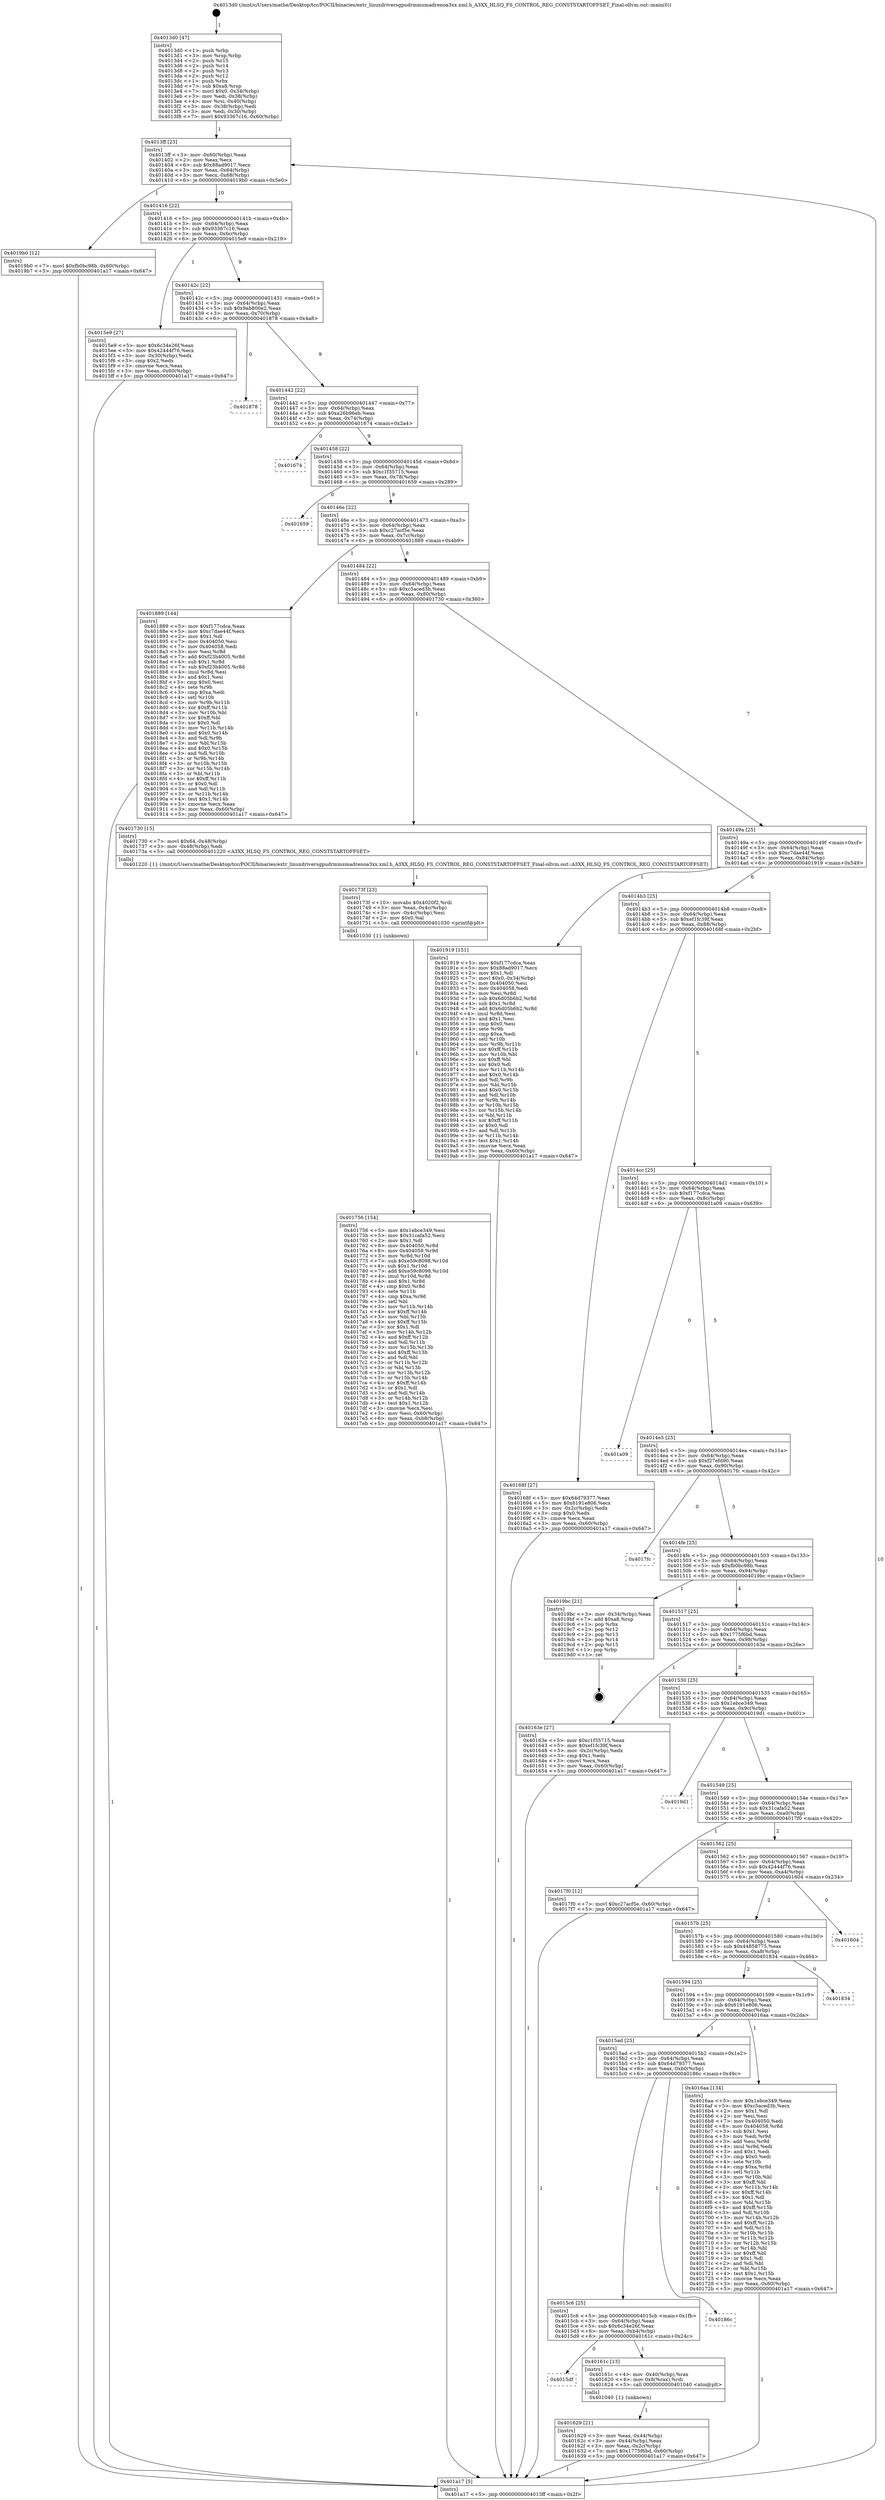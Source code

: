digraph "0x4013d0" {
  label = "0x4013d0 (/mnt/c/Users/mathe/Desktop/tcc/POCII/binaries/extr_linuxdriversgpudrmmsmadrenoa3xx.xml.h_A3XX_HLSQ_FS_CONTROL_REG_CONSTSTARTOFFSET_Final-ollvm.out::main(0))"
  labelloc = "t"
  node[shape=record]

  Entry [label="",width=0.3,height=0.3,shape=circle,fillcolor=black,style=filled]
  "0x4013ff" [label="{
     0x4013ff [23]\l
     | [instrs]\l
     &nbsp;&nbsp;0x4013ff \<+3\>: mov -0x60(%rbp),%eax\l
     &nbsp;&nbsp;0x401402 \<+2\>: mov %eax,%ecx\l
     &nbsp;&nbsp;0x401404 \<+6\>: sub $0x88ad9017,%ecx\l
     &nbsp;&nbsp;0x40140a \<+3\>: mov %eax,-0x64(%rbp)\l
     &nbsp;&nbsp;0x40140d \<+3\>: mov %ecx,-0x68(%rbp)\l
     &nbsp;&nbsp;0x401410 \<+6\>: je 00000000004019b0 \<main+0x5e0\>\l
  }"]
  "0x4019b0" [label="{
     0x4019b0 [12]\l
     | [instrs]\l
     &nbsp;&nbsp;0x4019b0 \<+7\>: movl $0xfb0bc98b,-0x60(%rbp)\l
     &nbsp;&nbsp;0x4019b7 \<+5\>: jmp 0000000000401a17 \<main+0x647\>\l
  }"]
  "0x401416" [label="{
     0x401416 [22]\l
     | [instrs]\l
     &nbsp;&nbsp;0x401416 \<+5\>: jmp 000000000040141b \<main+0x4b\>\l
     &nbsp;&nbsp;0x40141b \<+3\>: mov -0x64(%rbp),%eax\l
     &nbsp;&nbsp;0x40141e \<+5\>: sub $0x93367c16,%eax\l
     &nbsp;&nbsp;0x401423 \<+3\>: mov %eax,-0x6c(%rbp)\l
     &nbsp;&nbsp;0x401426 \<+6\>: je 00000000004015e9 \<main+0x219\>\l
  }"]
  Exit [label="",width=0.3,height=0.3,shape=circle,fillcolor=black,style=filled,peripheries=2]
  "0x4015e9" [label="{
     0x4015e9 [27]\l
     | [instrs]\l
     &nbsp;&nbsp;0x4015e9 \<+5\>: mov $0x6c34e26f,%eax\l
     &nbsp;&nbsp;0x4015ee \<+5\>: mov $0x42444f76,%ecx\l
     &nbsp;&nbsp;0x4015f3 \<+3\>: mov -0x30(%rbp),%edx\l
     &nbsp;&nbsp;0x4015f6 \<+3\>: cmp $0x2,%edx\l
     &nbsp;&nbsp;0x4015f9 \<+3\>: cmovne %ecx,%eax\l
     &nbsp;&nbsp;0x4015fc \<+3\>: mov %eax,-0x60(%rbp)\l
     &nbsp;&nbsp;0x4015ff \<+5\>: jmp 0000000000401a17 \<main+0x647\>\l
  }"]
  "0x40142c" [label="{
     0x40142c [22]\l
     | [instrs]\l
     &nbsp;&nbsp;0x40142c \<+5\>: jmp 0000000000401431 \<main+0x61\>\l
     &nbsp;&nbsp;0x401431 \<+3\>: mov -0x64(%rbp),%eax\l
     &nbsp;&nbsp;0x401434 \<+5\>: sub $0x9ab800e2,%eax\l
     &nbsp;&nbsp;0x401439 \<+3\>: mov %eax,-0x70(%rbp)\l
     &nbsp;&nbsp;0x40143c \<+6\>: je 0000000000401878 \<main+0x4a8\>\l
  }"]
  "0x401a17" [label="{
     0x401a17 [5]\l
     | [instrs]\l
     &nbsp;&nbsp;0x401a17 \<+5\>: jmp 00000000004013ff \<main+0x2f\>\l
  }"]
  "0x4013d0" [label="{
     0x4013d0 [47]\l
     | [instrs]\l
     &nbsp;&nbsp;0x4013d0 \<+1\>: push %rbp\l
     &nbsp;&nbsp;0x4013d1 \<+3\>: mov %rsp,%rbp\l
     &nbsp;&nbsp;0x4013d4 \<+2\>: push %r15\l
     &nbsp;&nbsp;0x4013d6 \<+2\>: push %r14\l
     &nbsp;&nbsp;0x4013d8 \<+2\>: push %r13\l
     &nbsp;&nbsp;0x4013da \<+2\>: push %r12\l
     &nbsp;&nbsp;0x4013dc \<+1\>: push %rbx\l
     &nbsp;&nbsp;0x4013dd \<+7\>: sub $0xa8,%rsp\l
     &nbsp;&nbsp;0x4013e4 \<+7\>: movl $0x0,-0x34(%rbp)\l
     &nbsp;&nbsp;0x4013eb \<+3\>: mov %edi,-0x38(%rbp)\l
     &nbsp;&nbsp;0x4013ee \<+4\>: mov %rsi,-0x40(%rbp)\l
     &nbsp;&nbsp;0x4013f2 \<+3\>: mov -0x38(%rbp),%edi\l
     &nbsp;&nbsp;0x4013f5 \<+3\>: mov %edi,-0x30(%rbp)\l
     &nbsp;&nbsp;0x4013f8 \<+7\>: movl $0x93367c16,-0x60(%rbp)\l
  }"]
  "0x401756" [label="{
     0x401756 [154]\l
     | [instrs]\l
     &nbsp;&nbsp;0x401756 \<+5\>: mov $0x1ebce349,%esi\l
     &nbsp;&nbsp;0x40175b \<+5\>: mov $0x31cafa52,%ecx\l
     &nbsp;&nbsp;0x401760 \<+2\>: mov $0x1,%dl\l
     &nbsp;&nbsp;0x401762 \<+8\>: mov 0x404050,%r8d\l
     &nbsp;&nbsp;0x40176a \<+8\>: mov 0x404058,%r9d\l
     &nbsp;&nbsp;0x401772 \<+3\>: mov %r8d,%r10d\l
     &nbsp;&nbsp;0x401775 \<+7\>: sub $0xe59c8098,%r10d\l
     &nbsp;&nbsp;0x40177c \<+4\>: sub $0x1,%r10d\l
     &nbsp;&nbsp;0x401780 \<+7\>: add $0xe59c8098,%r10d\l
     &nbsp;&nbsp;0x401787 \<+4\>: imul %r10d,%r8d\l
     &nbsp;&nbsp;0x40178b \<+4\>: and $0x1,%r8d\l
     &nbsp;&nbsp;0x40178f \<+4\>: cmp $0x0,%r8d\l
     &nbsp;&nbsp;0x401793 \<+4\>: sete %r11b\l
     &nbsp;&nbsp;0x401797 \<+4\>: cmp $0xa,%r9d\l
     &nbsp;&nbsp;0x40179b \<+3\>: setl %bl\l
     &nbsp;&nbsp;0x40179e \<+3\>: mov %r11b,%r14b\l
     &nbsp;&nbsp;0x4017a1 \<+4\>: xor $0xff,%r14b\l
     &nbsp;&nbsp;0x4017a5 \<+3\>: mov %bl,%r15b\l
     &nbsp;&nbsp;0x4017a8 \<+4\>: xor $0xff,%r15b\l
     &nbsp;&nbsp;0x4017ac \<+3\>: xor $0x1,%dl\l
     &nbsp;&nbsp;0x4017af \<+3\>: mov %r14b,%r12b\l
     &nbsp;&nbsp;0x4017b2 \<+4\>: and $0xff,%r12b\l
     &nbsp;&nbsp;0x4017b6 \<+3\>: and %dl,%r11b\l
     &nbsp;&nbsp;0x4017b9 \<+3\>: mov %r15b,%r13b\l
     &nbsp;&nbsp;0x4017bc \<+4\>: and $0xff,%r13b\l
     &nbsp;&nbsp;0x4017c0 \<+2\>: and %dl,%bl\l
     &nbsp;&nbsp;0x4017c2 \<+3\>: or %r11b,%r12b\l
     &nbsp;&nbsp;0x4017c5 \<+3\>: or %bl,%r13b\l
     &nbsp;&nbsp;0x4017c8 \<+3\>: xor %r13b,%r12b\l
     &nbsp;&nbsp;0x4017cb \<+3\>: or %r15b,%r14b\l
     &nbsp;&nbsp;0x4017ce \<+4\>: xor $0xff,%r14b\l
     &nbsp;&nbsp;0x4017d2 \<+3\>: or $0x1,%dl\l
     &nbsp;&nbsp;0x4017d5 \<+3\>: and %dl,%r14b\l
     &nbsp;&nbsp;0x4017d8 \<+3\>: or %r14b,%r12b\l
     &nbsp;&nbsp;0x4017db \<+4\>: test $0x1,%r12b\l
     &nbsp;&nbsp;0x4017df \<+3\>: cmovne %ecx,%esi\l
     &nbsp;&nbsp;0x4017e2 \<+3\>: mov %esi,-0x60(%rbp)\l
     &nbsp;&nbsp;0x4017e5 \<+6\>: mov %eax,-0xb8(%rbp)\l
     &nbsp;&nbsp;0x4017eb \<+5\>: jmp 0000000000401a17 \<main+0x647\>\l
  }"]
  "0x401878" [label="{
     0x401878\l
  }", style=dashed]
  "0x401442" [label="{
     0x401442 [22]\l
     | [instrs]\l
     &nbsp;&nbsp;0x401442 \<+5\>: jmp 0000000000401447 \<main+0x77\>\l
     &nbsp;&nbsp;0x401447 \<+3\>: mov -0x64(%rbp),%eax\l
     &nbsp;&nbsp;0x40144a \<+5\>: sub $0xa26b96eb,%eax\l
     &nbsp;&nbsp;0x40144f \<+3\>: mov %eax,-0x74(%rbp)\l
     &nbsp;&nbsp;0x401452 \<+6\>: je 0000000000401674 \<main+0x2a4\>\l
  }"]
  "0x40173f" [label="{
     0x40173f [23]\l
     | [instrs]\l
     &nbsp;&nbsp;0x40173f \<+10\>: movabs $0x4020f2,%rdi\l
     &nbsp;&nbsp;0x401749 \<+3\>: mov %eax,-0x4c(%rbp)\l
     &nbsp;&nbsp;0x40174c \<+3\>: mov -0x4c(%rbp),%esi\l
     &nbsp;&nbsp;0x40174f \<+2\>: mov $0x0,%al\l
     &nbsp;&nbsp;0x401751 \<+5\>: call 0000000000401030 \<printf@plt\>\l
     | [calls]\l
     &nbsp;&nbsp;0x401030 \{1\} (unknown)\l
  }"]
  "0x401674" [label="{
     0x401674\l
  }", style=dashed]
  "0x401458" [label="{
     0x401458 [22]\l
     | [instrs]\l
     &nbsp;&nbsp;0x401458 \<+5\>: jmp 000000000040145d \<main+0x8d\>\l
     &nbsp;&nbsp;0x40145d \<+3\>: mov -0x64(%rbp),%eax\l
     &nbsp;&nbsp;0x401460 \<+5\>: sub $0xc1f35715,%eax\l
     &nbsp;&nbsp;0x401465 \<+3\>: mov %eax,-0x78(%rbp)\l
     &nbsp;&nbsp;0x401468 \<+6\>: je 0000000000401659 \<main+0x289\>\l
  }"]
  "0x401629" [label="{
     0x401629 [21]\l
     | [instrs]\l
     &nbsp;&nbsp;0x401629 \<+3\>: mov %eax,-0x44(%rbp)\l
     &nbsp;&nbsp;0x40162c \<+3\>: mov -0x44(%rbp),%eax\l
     &nbsp;&nbsp;0x40162f \<+3\>: mov %eax,-0x2c(%rbp)\l
     &nbsp;&nbsp;0x401632 \<+7\>: movl $0x1775f6bd,-0x60(%rbp)\l
     &nbsp;&nbsp;0x401639 \<+5\>: jmp 0000000000401a17 \<main+0x647\>\l
  }"]
  "0x401659" [label="{
     0x401659\l
  }", style=dashed]
  "0x40146e" [label="{
     0x40146e [22]\l
     | [instrs]\l
     &nbsp;&nbsp;0x40146e \<+5\>: jmp 0000000000401473 \<main+0xa3\>\l
     &nbsp;&nbsp;0x401473 \<+3\>: mov -0x64(%rbp),%eax\l
     &nbsp;&nbsp;0x401476 \<+5\>: sub $0xc27acf5e,%eax\l
     &nbsp;&nbsp;0x40147b \<+3\>: mov %eax,-0x7c(%rbp)\l
     &nbsp;&nbsp;0x40147e \<+6\>: je 0000000000401889 \<main+0x4b9\>\l
  }"]
  "0x4015df" [label="{
     0x4015df\l
  }", style=dashed]
  "0x401889" [label="{
     0x401889 [144]\l
     | [instrs]\l
     &nbsp;&nbsp;0x401889 \<+5\>: mov $0xf177cdca,%eax\l
     &nbsp;&nbsp;0x40188e \<+5\>: mov $0xc7dae44f,%ecx\l
     &nbsp;&nbsp;0x401893 \<+2\>: mov $0x1,%dl\l
     &nbsp;&nbsp;0x401895 \<+7\>: mov 0x404050,%esi\l
     &nbsp;&nbsp;0x40189c \<+7\>: mov 0x404058,%edi\l
     &nbsp;&nbsp;0x4018a3 \<+3\>: mov %esi,%r8d\l
     &nbsp;&nbsp;0x4018a6 \<+7\>: add $0xf23b4005,%r8d\l
     &nbsp;&nbsp;0x4018ad \<+4\>: sub $0x1,%r8d\l
     &nbsp;&nbsp;0x4018b1 \<+7\>: sub $0xf23b4005,%r8d\l
     &nbsp;&nbsp;0x4018b8 \<+4\>: imul %r8d,%esi\l
     &nbsp;&nbsp;0x4018bc \<+3\>: and $0x1,%esi\l
     &nbsp;&nbsp;0x4018bf \<+3\>: cmp $0x0,%esi\l
     &nbsp;&nbsp;0x4018c2 \<+4\>: sete %r9b\l
     &nbsp;&nbsp;0x4018c6 \<+3\>: cmp $0xa,%edi\l
     &nbsp;&nbsp;0x4018c9 \<+4\>: setl %r10b\l
     &nbsp;&nbsp;0x4018cd \<+3\>: mov %r9b,%r11b\l
     &nbsp;&nbsp;0x4018d0 \<+4\>: xor $0xff,%r11b\l
     &nbsp;&nbsp;0x4018d4 \<+3\>: mov %r10b,%bl\l
     &nbsp;&nbsp;0x4018d7 \<+3\>: xor $0xff,%bl\l
     &nbsp;&nbsp;0x4018da \<+3\>: xor $0x0,%dl\l
     &nbsp;&nbsp;0x4018dd \<+3\>: mov %r11b,%r14b\l
     &nbsp;&nbsp;0x4018e0 \<+4\>: and $0x0,%r14b\l
     &nbsp;&nbsp;0x4018e4 \<+3\>: and %dl,%r9b\l
     &nbsp;&nbsp;0x4018e7 \<+3\>: mov %bl,%r15b\l
     &nbsp;&nbsp;0x4018ea \<+4\>: and $0x0,%r15b\l
     &nbsp;&nbsp;0x4018ee \<+3\>: and %dl,%r10b\l
     &nbsp;&nbsp;0x4018f1 \<+3\>: or %r9b,%r14b\l
     &nbsp;&nbsp;0x4018f4 \<+3\>: or %r10b,%r15b\l
     &nbsp;&nbsp;0x4018f7 \<+3\>: xor %r15b,%r14b\l
     &nbsp;&nbsp;0x4018fa \<+3\>: or %bl,%r11b\l
     &nbsp;&nbsp;0x4018fd \<+4\>: xor $0xff,%r11b\l
     &nbsp;&nbsp;0x401901 \<+3\>: or $0x0,%dl\l
     &nbsp;&nbsp;0x401904 \<+3\>: and %dl,%r11b\l
     &nbsp;&nbsp;0x401907 \<+3\>: or %r11b,%r14b\l
     &nbsp;&nbsp;0x40190a \<+4\>: test $0x1,%r14b\l
     &nbsp;&nbsp;0x40190e \<+3\>: cmovne %ecx,%eax\l
     &nbsp;&nbsp;0x401911 \<+3\>: mov %eax,-0x60(%rbp)\l
     &nbsp;&nbsp;0x401914 \<+5\>: jmp 0000000000401a17 \<main+0x647\>\l
  }"]
  "0x401484" [label="{
     0x401484 [22]\l
     | [instrs]\l
     &nbsp;&nbsp;0x401484 \<+5\>: jmp 0000000000401489 \<main+0xb9\>\l
     &nbsp;&nbsp;0x401489 \<+3\>: mov -0x64(%rbp),%eax\l
     &nbsp;&nbsp;0x40148c \<+5\>: sub $0xc5aced3b,%eax\l
     &nbsp;&nbsp;0x401491 \<+3\>: mov %eax,-0x80(%rbp)\l
     &nbsp;&nbsp;0x401494 \<+6\>: je 0000000000401730 \<main+0x360\>\l
  }"]
  "0x40161c" [label="{
     0x40161c [13]\l
     | [instrs]\l
     &nbsp;&nbsp;0x40161c \<+4\>: mov -0x40(%rbp),%rax\l
     &nbsp;&nbsp;0x401620 \<+4\>: mov 0x8(%rax),%rdi\l
     &nbsp;&nbsp;0x401624 \<+5\>: call 0000000000401040 \<atoi@plt\>\l
     | [calls]\l
     &nbsp;&nbsp;0x401040 \{1\} (unknown)\l
  }"]
  "0x401730" [label="{
     0x401730 [15]\l
     | [instrs]\l
     &nbsp;&nbsp;0x401730 \<+7\>: movl $0x64,-0x48(%rbp)\l
     &nbsp;&nbsp;0x401737 \<+3\>: mov -0x48(%rbp),%edi\l
     &nbsp;&nbsp;0x40173a \<+5\>: call 0000000000401220 \<A3XX_HLSQ_FS_CONTROL_REG_CONSTSTARTOFFSET\>\l
     | [calls]\l
     &nbsp;&nbsp;0x401220 \{1\} (/mnt/c/Users/mathe/Desktop/tcc/POCII/binaries/extr_linuxdriversgpudrmmsmadrenoa3xx.xml.h_A3XX_HLSQ_FS_CONTROL_REG_CONSTSTARTOFFSET_Final-ollvm.out::A3XX_HLSQ_FS_CONTROL_REG_CONSTSTARTOFFSET)\l
  }"]
  "0x40149a" [label="{
     0x40149a [25]\l
     | [instrs]\l
     &nbsp;&nbsp;0x40149a \<+5\>: jmp 000000000040149f \<main+0xcf\>\l
     &nbsp;&nbsp;0x40149f \<+3\>: mov -0x64(%rbp),%eax\l
     &nbsp;&nbsp;0x4014a2 \<+5\>: sub $0xc7dae44f,%eax\l
     &nbsp;&nbsp;0x4014a7 \<+6\>: mov %eax,-0x84(%rbp)\l
     &nbsp;&nbsp;0x4014ad \<+6\>: je 0000000000401919 \<main+0x549\>\l
  }"]
  "0x4015c6" [label="{
     0x4015c6 [25]\l
     | [instrs]\l
     &nbsp;&nbsp;0x4015c6 \<+5\>: jmp 00000000004015cb \<main+0x1fb\>\l
     &nbsp;&nbsp;0x4015cb \<+3\>: mov -0x64(%rbp),%eax\l
     &nbsp;&nbsp;0x4015ce \<+5\>: sub $0x6c34e26f,%eax\l
     &nbsp;&nbsp;0x4015d3 \<+6\>: mov %eax,-0xb4(%rbp)\l
     &nbsp;&nbsp;0x4015d9 \<+6\>: je 000000000040161c \<main+0x24c\>\l
  }"]
  "0x401919" [label="{
     0x401919 [151]\l
     | [instrs]\l
     &nbsp;&nbsp;0x401919 \<+5\>: mov $0xf177cdca,%eax\l
     &nbsp;&nbsp;0x40191e \<+5\>: mov $0x88ad9017,%ecx\l
     &nbsp;&nbsp;0x401923 \<+2\>: mov $0x1,%dl\l
     &nbsp;&nbsp;0x401925 \<+7\>: movl $0x0,-0x34(%rbp)\l
     &nbsp;&nbsp;0x40192c \<+7\>: mov 0x404050,%esi\l
     &nbsp;&nbsp;0x401933 \<+7\>: mov 0x404058,%edi\l
     &nbsp;&nbsp;0x40193a \<+3\>: mov %esi,%r8d\l
     &nbsp;&nbsp;0x40193d \<+7\>: sub $0x6d05b6b2,%r8d\l
     &nbsp;&nbsp;0x401944 \<+4\>: sub $0x1,%r8d\l
     &nbsp;&nbsp;0x401948 \<+7\>: add $0x6d05b6b2,%r8d\l
     &nbsp;&nbsp;0x40194f \<+4\>: imul %r8d,%esi\l
     &nbsp;&nbsp;0x401953 \<+3\>: and $0x1,%esi\l
     &nbsp;&nbsp;0x401956 \<+3\>: cmp $0x0,%esi\l
     &nbsp;&nbsp;0x401959 \<+4\>: sete %r9b\l
     &nbsp;&nbsp;0x40195d \<+3\>: cmp $0xa,%edi\l
     &nbsp;&nbsp;0x401960 \<+4\>: setl %r10b\l
     &nbsp;&nbsp;0x401964 \<+3\>: mov %r9b,%r11b\l
     &nbsp;&nbsp;0x401967 \<+4\>: xor $0xff,%r11b\l
     &nbsp;&nbsp;0x40196b \<+3\>: mov %r10b,%bl\l
     &nbsp;&nbsp;0x40196e \<+3\>: xor $0xff,%bl\l
     &nbsp;&nbsp;0x401971 \<+3\>: xor $0x0,%dl\l
     &nbsp;&nbsp;0x401974 \<+3\>: mov %r11b,%r14b\l
     &nbsp;&nbsp;0x401977 \<+4\>: and $0x0,%r14b\l
     &nbsp;&nbsp;0x40197b \<+3\>: and %dl,%r9b\l
     &nbsp;&nbsp;0x40197e \<+3\>: mov %bl,%r15b\l
     &nbsp;&nbsp;0x401981 \<+4\>: and $0x0,%r15b\l
     &nbsp;&nbsp;0x401985 \<+3\>: and %dl,%r10b\l
     &nbsp;&nbsp;0x401988 \<+3\>: or %r9b,%r14b\l
     &nbsp;&nbsp;0x40198b \<+3\>: or %r10b,%r15b\l
     &nbsp;&nbsp;0x40198e \<+3\>: xor %r15b,%r14b\l
     &nbsp;&nbsp;0x401991 \<+3\>: or %bl,%r11b\l
     &nbsp;&nbsp;0x401994 \<+4\>: xor $0xff,%r11b\l
     &nbsp;&nbsp;0x401998 \<+3\>: or $0x0,%dl\l
     &nbsp;&nbsp;0x40199b \<+3\>: and %dl,%r11b\l
     &nbsp;&nbsp;0x40199e \<+3\>: or %r11b,%r14b\l
     &nbsp;&nbsp;0x4019a1 \<+4\>: test $0x1,%r14b\l
     &nbsp;&nbsp;0x4019a5 \<+3\>: cmovne %ecx,%eax\l
     &nbsp;&nbsp;0x4019a8 \<+3\>: mov %eax,-0x60(%rbp)\l
     &nbsp;&nbsp;0x4019ab \<+5\>: jmp 0000000000401a17 \<main+0x647\>\l
  }"]
  "0x4014b3" [label="{
     0x4014b3 [25]\l
     | [instrs]\l
     &nbsp;&nbsp;0x4014b3 \<+5\>: jmp 00000000004014b8 \<main+0xe8\>\l
     &nbsp;&nbsp;0x4014b8 \<+3\>: mov -0x64(%rbp),%eax\l
     &nbsp;&nbsp;0x4014bb \<+5\>: sub $0xef1fc39f,%eax\l
     &nbsp;&nbsp;0x4014c0 \<+6\>: mov %eax,-0x88(%rbp)\l
     &nbsp;&nbsp;0x4014c6 \<+6\>: je 000000000040168f \<main+0x2bf\>\l
  }"]
  "0x40186c" [label="{
     0x40186c\l
  }", style=dashed]
  "0x40168f" [label="{
     0x40168f [27]\l
     | [instrs]\l
     &nbsp;&nbsp;0x40168f \<+5\>: mov $0x64d79377,%eax\l
     &nbsp;&nbsp;0x401694 \<+5\>: mov $0x6191e806,%ecx\l
     &nbsp;&nbsp;0x401699 \<+3\>: mov -0x2c(%rbp),%edx\l
     &nbsp;&nbsp;0x40169c \<+3\>: cmp $0x0,%edx\l
     &nbsp;&nbsp;0x40169f \<+3\>: cmove %ecx,%eax\l
     &nbsp;&nbsp;0x4016a2 \<+3\>: mov %eax,-0x60(%rbp)\l
     &nbsp;&nbsp;0x4016a5 \<+5\>: jmp 0000000000401a17 \<main+0x647\>\l
  }"]
  "0x4014cc" [label="{
     0x4014cc [25]\l
     | [instrs]\l
     &nbsp;&nbsp;0x4014cc \<+5\>: jmp 00000000004014d1 \<main+0x101\>\l
     &nbsp;&nbsp;0x4014d1 \<+3\>: mov -0x64(%rbp),%eax\l
     &nbsp;&nbsp;0x4014d4 \<+5\>: sub $0xf177cdca,%eax\l
     &nbsp;&nbsp;0x4014d9 \<+6\>: mov %eax,-0x8c(%rbp)\l
     &nbsp;&nbsp;0x4014df \<+6\>: je 0000000000401a09 \<main+0x639\>\l
  }"]
  "0x4015ad" [label="{
     0x4015ad [25]\l
     | [instrs]\l
     &nbsp;&nbsp;0x4015ad \<+5\>: jmp 00000000004015b2 \<main+0x1e2\>\l
     &nbsp;&nbsp;0x4015b2 \<+3\>: mov -0x64(%rbp),%eax\l
     &nbsp;&nbsp;0x4015b5 \<+5\>: sub $0x64d79377,%eax\l
     &nbsp;&nbsp;0x4015ba \<+6\>: mov %eax,-0xb0(%rbp)\l
     &nbsp;&nbsp;0x4015c0 \<+6\>: je 000000000040186c \<main+0x49c\>\l
  }"]
  "0x401a09" [label="{
     0x401a09\l
  }", style=dashed]
  "0x4014e5" [label="{
     0x4014e5 [25]\l
     | [instrs]\l
     &nbsp;&nbsp;0x4014e5 \<+5\>: jmp 00000000004014ea \<main+0x11a\>\l
     &nbsp;&nbsp;0x4014ea \<+3\>: mov -0x64(%rbp),%eax\l
     &nbsp;&nbsp;0x4014ed \<+5\>: sub $0xf27efd90,%eax\l
     &nbsp;&nbsp;0x4014f2 \<+6\>: mov %eax,-0x90(%rbp)\l
     &nbsp;&nbsp;0x4014f8 \<+6\>: je 00000000004017fc \<main+0x42c\>\l
  }"]
  "0x4016aa" [label="{
     0x4016aa [134]\l
     | [instrs]\l
     &nbsp;&nbsp;0x4016aa \<+5\>: mov $0x1ebce349,%eax\l
     &nbsp;&nbsp;0x4016af \<+5\>: mov $0xc5aced3b,%ecx\l
     &nbsp;&nbsp;0x4016b4 \<+2\>: mov $0x1,%dl\l
     &nbsp;&nbsp;0x4016b6 \<+2\>: xor %esi,%esi\l
     &nbsp;&nbsp;0x4016b8 \<+7\>: mov 0x404050,%edi\l
     &nbsp;&nbsp;0x4016bf \<+8\>: mov 0x404058,%r8d\l
     &nbsp;&nbsp;0x4016c7 \<+3\>: sub $0x1,%esi\l
     &nbsp;&nbsp;0x4016ca \<+3\>: mov %edi,%r9d\l
     &nbsp;&nbsp;0x4016cd \<+3\>: add %esi,%r9d\l
     &nbsp;&nbsp;0x4016d0 \<+4\>: imul %r9d,%edi\l
     &nbsp;&nbsp;0x4016d4 \<+3\>: and $0x1,%edi\l
     &nbsp;&nbsp;0x4016d7 \<+3\>: cmp $0x0,%edi\l
     &nbsp;&nbsp;0x4016da \<+4\>: sete %r10b\l
     &nbsp;&nbsp;0x4016de \<+4\>: cmp $0xa,%r8d\l
     &nbsp;&nbsp;0x4016e2 \<+4\>: setl %r11b\l
     &nbsp;&nbsp;0x4016e6 \<+3\>: mov %r10b,%bl\l
     &nbsp;&nbsp;0x4016e9 \<+3\>: xor $0xff,%bl\l
     &nbsp;&nbsp;0x4016ec \<+3\>: mov %r11b,%r14b\l
     &nbsp;&nbsp;0x4016ef \<+4\>: xor $0xff,%r14b\l
     &nbsp;&nbsp;0x4016f3 \<+3\>: xor $0x1,%dl\l
     &nbsp;&nbsp;0x4016f6 \<+3\>: mov %bl,%r15b\l
     &nbsp;&nbsp;0x4016f9 \<+4\>: and $0xff,%r15b\l
     &nbsp;&nbsp;0x4016fd \<+3\>: and %dl,%r10b\l
     &nbsp;&nbsp;0x401700 \<+3\>: mov %r14b,%r12b\l
     &nbsp;&nbsp;0x401703 \<+4\>: and $0xff,%r12b\l
     &nbsp;&nbsp;0x401707 \<+3\>: and %dl,%r11b\l
     &nbsp;&nbsp;0x40170a \<+3\>: or %r10b,%r15b\l
     &nbsp;&nbsp;0x40170d \<+3\>: or %r11b,%r12b\l
     &nbsp;&nbsp;0x401710 \<+3\>: xor %r12b,%r15b\l
     &nbsp;&nbsp;0x401713 \<+3\>: or %r14b,%bl\l
     &nbsp;&nbsp;0x401716 \<+3\>: xor $0xff,%bl\l
     &nbsp;&nbsp;0x401719 \<+3\>: or $0x1,%dl\l
     &nbsp;&nbsp;0x40171c \<+2\>: and %dl,%bl\l
     &nbsp;&nbsp;0x40171e \<+3\>: or %bl,%r15b\l
     &nbsp;&nbsp;0x401721 \<+4\>: test $0x1,%r15b\l
     &nbsp;&nbsp;0x401725 \<+3\>: cmovne %ecx,%eax\l
     &nbsp;&nbsp;0x401728 \<+3\>: mov %eax,-0x60(%rbp)\l
     &nbsp;&nbsp;0x40172b \<+5\>: jmp 0000000000401a17 \<main+0x647\>\l
  }"]
  "0x4017fc" [label="{
     0x4017fc\l
  }", style=dashed]
  "0x4014fe" [label="{
     0x4014fe [25]\l
     | [instrs]\l
     &nbsp;&nbsp;0x4014fe \<+5\>: jmp 0000000000401503 \<main+0x133\>\l
     &nbsp;&nbsp;0x401503 \<+3\>: mov -0x64(%rbp),%eax\l
     &nbsp;&nbsp;0x401506 \<+5\>: sub $0xfb0bc98b,%eax\l
     &nbsp;&nbsp;0x40150b \<+6\>: mov %eax,-0x94(%rbp)\l
     &nbsp;&nbsp;0x401511 \<+6\>: je 00000000004019bc \<main+0x5ec\>\l
  }"]
  "0x401594" [label="{
     0x401594 [25]\l
     | [instrs]\l
     &nbsp;&nbsp;0x401594 \<+5\>: jmp 0000000000401599 \<main+0x1c9\>\l
     &nbsp;&nbsp;0x401599 \<+3\>: mov -0x64(%rbp),%eax\l
     &nbsp;&nbsp;0x40159c \<+5\>: sub $0x6191e806,%eax\l
     &nbsp;&nbsp;0x4015a1 \<+6\>: mov %eax,-0xac(%rbp)\l
     &nbsp;&nbsp;0x4015a7 \<+6\>: je 00000000004016aa \<main+0x2da\>\l
  }"]
  "0x4019bc" [label="{
     0x4019bc [21]\l
     | [instrs]\l
     &nbsp;&nbsp;0x4019bc \<+3\>: mov -0x34(%rbp),%eax\l
     &nbsp;&nbsp;0x4019bf \<+7\>: add $0xa8,%rsp\l
     &nbsp;&nbsp;0x4019c6 \<+1\>: pop %rbx\l
     &nbsp;&nbsp;0x4019c7 \<+2\>: pop %r12\l
     &nbsp;&nbsp;0x4019c9 \<+2\>: pop %r13\l
     &nbsp;&nbsp;0x4019cb \<+2\>: pop %r14\l
     &nbsp;&nbsp;0x4019cd \<+2\>: pop %r15\l
     &nbsp;&nbsp;0x4019cf \<+1\>: pop %rbp\l
     &nbsp;&nbsp;0x4019d0 \<+1\>: ret\l
  }"]
  "0x401517" [label="{
     0x401517 [25]\l
     | [instrs]\l
     &nbsp;&nbsp;0x401517 \<+5\>: jmp 000000000040151c \<main+0x14c\>\l
     &nbsp;&nbsp;0x40151c \<+3\>: mov -0x64(%rbp),%eax\l
     &nbsp;&nbsp;0x40151f \<+5\>: sub $0x1775f6bd,%eax\l
     &nbsp;&nbsp;0x401524 \<+6\>: mov %eax,-0x98(%rbp)\l
     &nbsp;&nbsp;0x40152a \<+6\>: je 000000000040163e \<main+0x26e\>\l
  }"]
  "0x401834" [label="{
     0x401834\l
  }", style=dashed]
  "0x40163e" [label="{
     0x40163e [27]\l
     | [instrs]\l
     &nbsp;&nbsp;0x40163e \<+5\>: mov $0xc1f35715,%eax\l
     &nbsp;&nbsp;0x401643 \<+5\>: mov $0xef1fc39f,%ecx\l
     &nbsp;&nbsp;0x401648 \<+3\>: mov -0x2c(%rbp),%edx\l
     &nbsp;&nbsp;0x40164b \<+3\>: cmp $0x1,%edx\l
     &nbsp;&nbsp;0x40164e \<+3\>: cmovl %ecx,%eax\l
     &nbsp;&nbsp;0x401651 \<+3\>: mov %eax,-0x60(%rbp)\l
     &nbsp;&nbsp;0x401654 \<+5\>: jmp 0000000000401a17 \<main+0x647\>\l
  }"]
  "0x401530" [label="{
     0x401530 [25]\l
     | [instrs]\l
     &nbsp;&nbsp;0x401530 \<+5\>: jmp 0000000000401535 \<main+0x165\>\l
     &nbsp;&nbsp;0x401535 \<+3\>: mov -0x64(%rbp),%eax\l
     &nbsp;&nbsp;0x401538 \<+5\>: sub $0x1ebce349,%eax\l
     &nbsp;&nbsp;0x40153d \<+6\>: mov %eax,-0x9c(%rbp)\l
     &nbsp;&nbsp;0x401543 \<+6\>: je 00000000004019d1 \<main+0x601\>\l
  }"]
  "0x40157b" [label="{
     0x40157b [25]\l
     | [instrs]\l
     &nbsp;&nbsp;0x40157b \<+5\>: jmp 0000000000401580 \<main+0x1b0\>\l
     &nbsp;&nbsp;0x401580 \<+3\>: mov -0x64(%rbp),%eax\l
     &nbsp;&nbsp;0x401583 \<+5\>: sub $0x44858775,%eax\l
     &nbsp;&nbsp;0x401588 \<+6\>: mov %eax,-0xa8(%rbp)\l
     &nbsp;&nbsp;0x40158e \<+6\>: je 0000000000401834 \<main+0x464\>\l
  }"]
  "0x4019d1" [label="{
     0x4019d1\l
  }", style=dashed]
  "0x401549" [label="{
     0x401549 [25]\l
     | [instrs]\l
     &nbsp;&nbsp;0x401549 \<+5\>: jmp 000000000040154e \<main+0x17e\>\l
     &nbsp;&nbsp;0x40154e \<+3\>: mov -0x64(%rbp),%eax\l
     &nbsp;&nbsp;0x401551 \<+5\>: sub $0x31cafa52,%eax\l
     &nbsp;&nbsp;0x401556 \<+6\>: mov %eax,-0xa0(%rbp)\l
     &nbsp;&nbsp;0x40155c \<+6\>: je 00000000004017f0 \<main+0x420\>\l
  }"]
  "0x401604" [label="{
     0x401604\l
  }", style=dashed]
  "0x4017f0" [label="{
     0x4017f0 [12]\l
     | [instrs]\l
     &nbsp;&nbsp;0x4017f0 \<+7\>: movl $0xc27acf5e,-0x60(%rbp)\l
     &nbsp;&nbsp;0x4017f7 \<+5\>: jmp 0000000000401a17 \<main+0x647\>\l
  }"]
  "0x401562" [label="{
     0x401562 [25]\l
     | [instrs]\l
     &nbsp;&nbsp;0x401562 \<+5\>: jmp 0000000000401567 \<main+0x197\>\l
     &nbsp;&nbsp;0x401567 \<+3\>: mov -0x64(%rbp),%eax\l
     &nbsp;&nbsp;0x40156a \<+5\>: sub $0x42444f76,%eax\l
     &nbsp;&nbsp;0x40156f \<+6\>: mov %eax,-0xa4(%rbp)\l
     &nbsp;&nbsp;0x401575 \<+6\>: je 0000000000401604 \<main+0x234\>\l
  }"]
  Entry -> "0x4013d0" [label=" 1"]
  "0x4013ff" -> "0x4019b0" [label=" 1"]
  "0x4013ff" -> "0x401416" [label=" 10"]
  "0x4019bc" -> Exit [label=" 1"]
  "0x401416" -> "0x4015e9" [label=" 1"]
  "0x401416" -> "0x40142c" [label=" 9"]
  "0x4015e9" -> "0x401a17" [label=" 1"]
  "0x4013d0" -> "0x4013ff" [label=" 1"]
  "0x401a17" -> "0x4013ff" [label=" 10"]
  "0x4019b0" -> "0x401a17" [label=" 1"]
  "0x40142c" -> "0x401878" [label=" 0"]
  "0x40142c" -> "0x401442" [label=" 9"]
  "0x401919" -> "0x401a17" [label=" 1"]
  "0x401442" -> "0x401674" [label=" 0"]
  "0x401442" -> "0x401458" [label=" 9"]
  "0x401889" -> "0x401a17" [label=" 1"]
  "0x401458" -> "0x401659" [label=" 0"]
  "0x401458" -> "0x40146e" [label=" 9"]
  "0x4017f0" -> "0x401a17" [label=" 1"]
  "0x40146e" -> "0x401889" [label=" 1"]
  "0x40146e" -> "0x401484" [label=" 8"]
  "0x401756" -> "0x401a17" [label=" 1"]
  "0x401484" -> "0x401730" [label=" 1"]
  "0x401484" -> "0x40149a" [label=" 7"]
  "0x40173f" -> "0x401756" [label=" 1"]
  "0x40149a" -> "0x401919" [label=" 1"]
  "0x40149a" -> "0x4014b3" [label=" 6"]
  "0x4016aa" -> "0x401a17" [label=" 1"]
  "0x4014b3" -> "0x40168f" [label=" 1"]
  "0x4014b3" -> "0x4014cc" [label=" 5"]
  "0x40168f" -> "0x401a17" [label=" 1"]
  "0x4014cc" -> "0x401a09" [label=" 0"]
  "0x4014cc" -> "0x4014e5" [label=" 5"]
  "0x401629" -> "0x401a17" [label=" 1"]
  "0x4014e5" -> "0x4017fc" [label=" 0"]
  "0x4014e5" -> "0x4014fe" [label=" 5"]
  "0x40161c" -> "0x401629" [label=" 1"]
  "0x4014fe" -> "0x4019bc" [label=" 1"]
  "0x4014fe" -> "0x401517" [label=" 4"]
  "0x4015c6" -> "0x40161c" [label=" 1"]
  "0x401517" -> "0x40163e" [label=" 1"]
  "0x401517" -> "0x401530" [label=" 3"]
  "0x401730" -> "0x40173f" [label=" 1"]
  "0x401530" -> "0x4019d1" [label=" 0"]
  "0x401530" -> "0x401549" [label=" 3"]
  "0x4015ad" -> "0x40186c" [label=" 0"]
  "0x401549" -> "0x4017f0" [label=" 1"]
  "0x401549" -> "0x401562" [label=" 2"]
  "0x40163e" -> "0x401a17" [label=" 1"]
  "0x401562" -> "0x401604" [label=" 0"]
  "0x401562" -> "0x40157b" [label=" 2"]
  "0x4015ad" -> "0x4015c6" [label=" 1"]
  "0x40157b" -> "0x401834" [label=" 0"]
  "0x40157b" -> "0x401594" [label=" 2"]
  "0x4015c6" -> "0x4015df" [label=" 0"]
  "0x401594" -> "0x4016aa" [label=" 1"]
  "0x401594" -> "0x4015ad" [label=" 1"]
}
